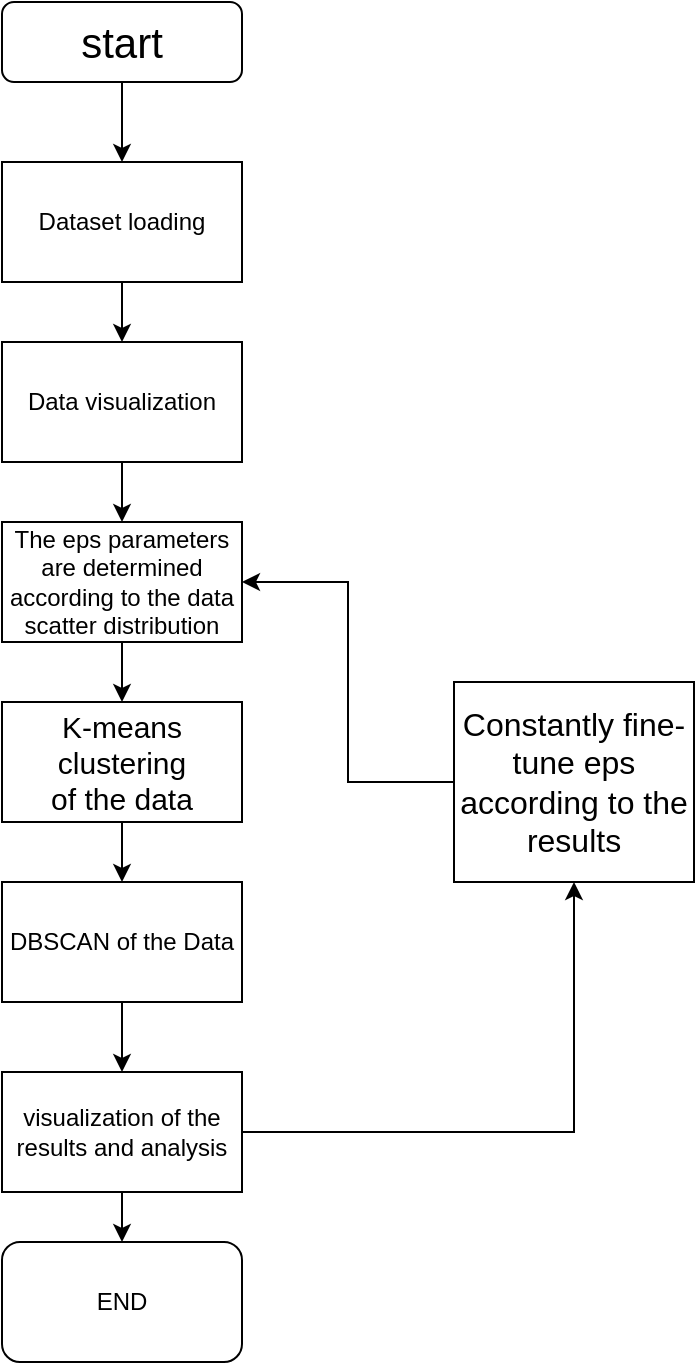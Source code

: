 <mxfile version="24.4.4" type="device">
  <diagram name="第 1 页" id="xT0nXzBV_cFIzBGRGwVF">
    <mxGraphModel dx="1179" dy="669" grid="1" gridSize="10" guides="1" tooltips="1" connect="1" arrows="1" fold="1" page="1" pageScale="1" pageWidth="827" pageHeight="1169" math="0" shadow="0">
      <root>
        <mxCell id="0" />
        <mxCell id="1" parent="0" />
        <mxCell id="L7UviTeOl5uqOu3nKymH-2" style="edgeStyle=orthogonalEdgeStyle;rounded=0;orthogonalLoop=1;jettySize=auto;html=1;" edge="1" parent="1" source="L7UviTeOl5uqOu3nKymH-1" target="L7UviTeOl5uqOu3nKymH-3">
          <mxGeometry relative="1" as="geometry">
            <mxPoint x="414" y="120" as="targetPoint" />
          </mxGeometry>
        </mxCell>
        <mxCell id="L7UviTeOl5uqOu3nKymH-1" value="&lt;font style=&quot;font-size: 21px;&quot;&gt;start&lt;/font&gt;" style="rounded=1;whiteSpace=wrap;html=1;" vertex="1" parent="1">
          <mxGeometry x="354" y="50" width="120" height="40" as="geometry" />
        </mxCell>
        <mxCell id="L7UviTeOl5uqOu3nKymH-5" value="" style="edgeStyle=orthogonalEdgeStyle;rounded=0;orthogonalLoop=1;jettySize=auto;html=1;" edge="1" parent="1" source="L7UviTeOl5uqOu3nKymH-3" target="L7UviTeOl5uqOu3nKymH-4">
          <mxGeometry relative="1" as="geometry" />
        </mxCell>
        <mxCell id="L7UviTeOl5uqOu3nKymH-3" value="Dataset loading" style="rounded=0;whiteSpace=wrap;html=1;" vertex="1" parent="1">
          <mxGeometry x="354" y="130" width="120" height="60" as="geometry" />
        </mxCell>
        <mxCell id="L7UviTeOl5uqOu3nKymH-6" style="edgeStyle=orthogonalEdgeStyle;rounded=0;orthogonalLoop=1;jettySize=auto;html=1;" edge="1" parent="1" source="L7UviTeOl5uqOu3nKymH-4" target="L7UviTeOl5uqOu3nKymH-7">
          <mxGeometry relative="1" as="geometry">
            <mxPoint x="414" y="310" as="targetPoint" />
          </mxGeometry>
        </mxCell>
        <mxCell id="L7UviTeOl5uqOu3nKymH-4" value="Data visualization" style="rounded=0;whiteSpace=wrap;html=1;" vertex="1" parent="1">
          <mxGeometry x="354" y="220" width="120" height="60" as="geometry" />
        </mxCell>
        <mxCell id="L7UviTeOl5uqOu3nKymH-9" value="" style="edgeStyle=orthogonalEdgeStyle;rounded=0;orthogonalLoop=1;jettySize=auto;html=1;" edge="1" parent="1" source="L7UviTeOl5uqOu3nKymH-7" target="L7UviTeOl5uqOu3nKymH-8">
          <mxGeometry relative="1" as="geometry" />
        </mxCell>
        <mxCell id="L7UviTeOl5uqOu3nKymH-7" value="The eps parameters are determined according to the data scatter distribution" style="rounded=0;whiteSpace=wrap;html=1;" vertex="1" parent="1">
          <mxGeometry x="354" y="310" width="120" height="60" as="geometry" />
        </mxCell>
        <mxCell id="L7UviTeOl5uqOu3nKymH-11" value="" style="edgeStyle=orthogonalEdgeStyle;rounded=0;orthogonalLoop=1;jettySize=auto;html=1;" edge="1" parent="1" source="L7UviTeOl5uqOu3nKymH-8" target="L7UviTeOl5uqOu3nKymH-10">
          <mxGeometry relative="1" as="geometry" />
        </mxCell>
        <mxCell id="L7UviTeOl5uqOu3nKymH-8" value="K-means clustering&lt;div style=&quot;font-size: 15px;&quot;&gt;of the data&lt;/div&gt;" style="whiteSpace=wrap;html=1;rounded=0;fontSize=15;" vertex="1" parent="1">
          <mxGeometry x="354" y="400" width="120" height="60" as="geometry" />
        </mxCell>
        <mxCell id="L7UviTeOl5uqOu3nKymH-13" value="" style="edgeStyle=orthogonalEdgeStyle;rounded=0;orthogonalLoop=1;jettySize=auto;html=1;" edge="1" parent="1" source="L7UviTeOl5uqOu3nKymH-10" target="L7UviTeOl5uqOu3nKymH-12">
          <mxGeometry relative="1" as="geometry" />
        </mxCell>
        <mxCell id="L7UviTeOl5uqOu3nKymH-10" value="DBSCAN of the Data" style="whiteSpace=wrap;html=1;rounded=0;" vertex="1" parent="1">
          <mxGeometry x="354" y="490" width="120" height="60" as="geometry" />
        </mxCell>
        <mxCell id="L7UviTeOl5uqOu3nKymH-15" value="" style="edgeStyle=orthogonalEdgeStyle;rounded=0;orthogonalLoop=1;jettySize=auto;html=1;" edge="1" parent="1" source="L7UviTeOl5uqOu3nKymH-12" target="L7UviTeOl5uqOu3nKymH-14">
          <mxGeometry relative="1" as="geometry" />
        </mxCell>
        <mxCell id="L7UviTeOl5uqOu3nKymH-25" style="edgeStyle=orthogonalEdgeStyle;rounded=0;orthogonalLoop=1;jettySize=auto;html=1;exitX=0.5;exitY=1;exitDx=0;exitDy=0;entryX=0.5;entryY=0;entryDx=0;entryDy=0;" edge="1" parent="1" source="L7UviTeOl5uqOu3nKymH-12" target="L7UviTeOl5uqOu3nKymH-24">
          <mxGeometry relative="1" as="geometry" />
        </mxCell>
        <mxCell id="L7UviTeOl5uqOu3nKymH-12" value="visualization of the results and analysis" style="whiteSpace=wrap;html=1;rounded=0;" vertex="1" parent="1">
          <mxGeometry x="354" y="585" width="120" height="60" as="geometry" />
        </mxCell>
        <mxCell id="L7UviTeOl5uqOu3nKymH-23" style="edgeStyle=orthogonalEdgeStyle;rounded=0;orthogonalLoop=1;jettySize=auto;html=1;entryX=1;entryY=0.5;entryDx=0;entryDy=0;" edge="1" parent="1" source="L7UviTeOl5uqOu3nKymH-14" target="L7UviTeOl5uqOu3nKymH-7">
          <mxGeometry relative="1" as="geometry" />
        </mxCell>
        <mxCell id="L7UviTeOl5uqOu3nKymH-14" value="Constantly fine-tune eps according to the results" style="whiteSpace=wrap;html=1;rounded=0;fontSize=16;" vertex="1" parent="1">
          <mxGeometry x="580" y="390" width="120" height="100" as="geometry" />
        </mxCell>
        <mxCell id="L7UviTeOl5uqOu3nKymH-24" value="END" style="rounded=1;whiteSpace=wrap;html=1;" vertex="1" parent="1">
          <mxGeometry x="354" y="670" width="120" height="60" as="geometry" />
        </mxCell>
      </root>
    </mxGraphModel>
  </diagram>
</mxfile>

